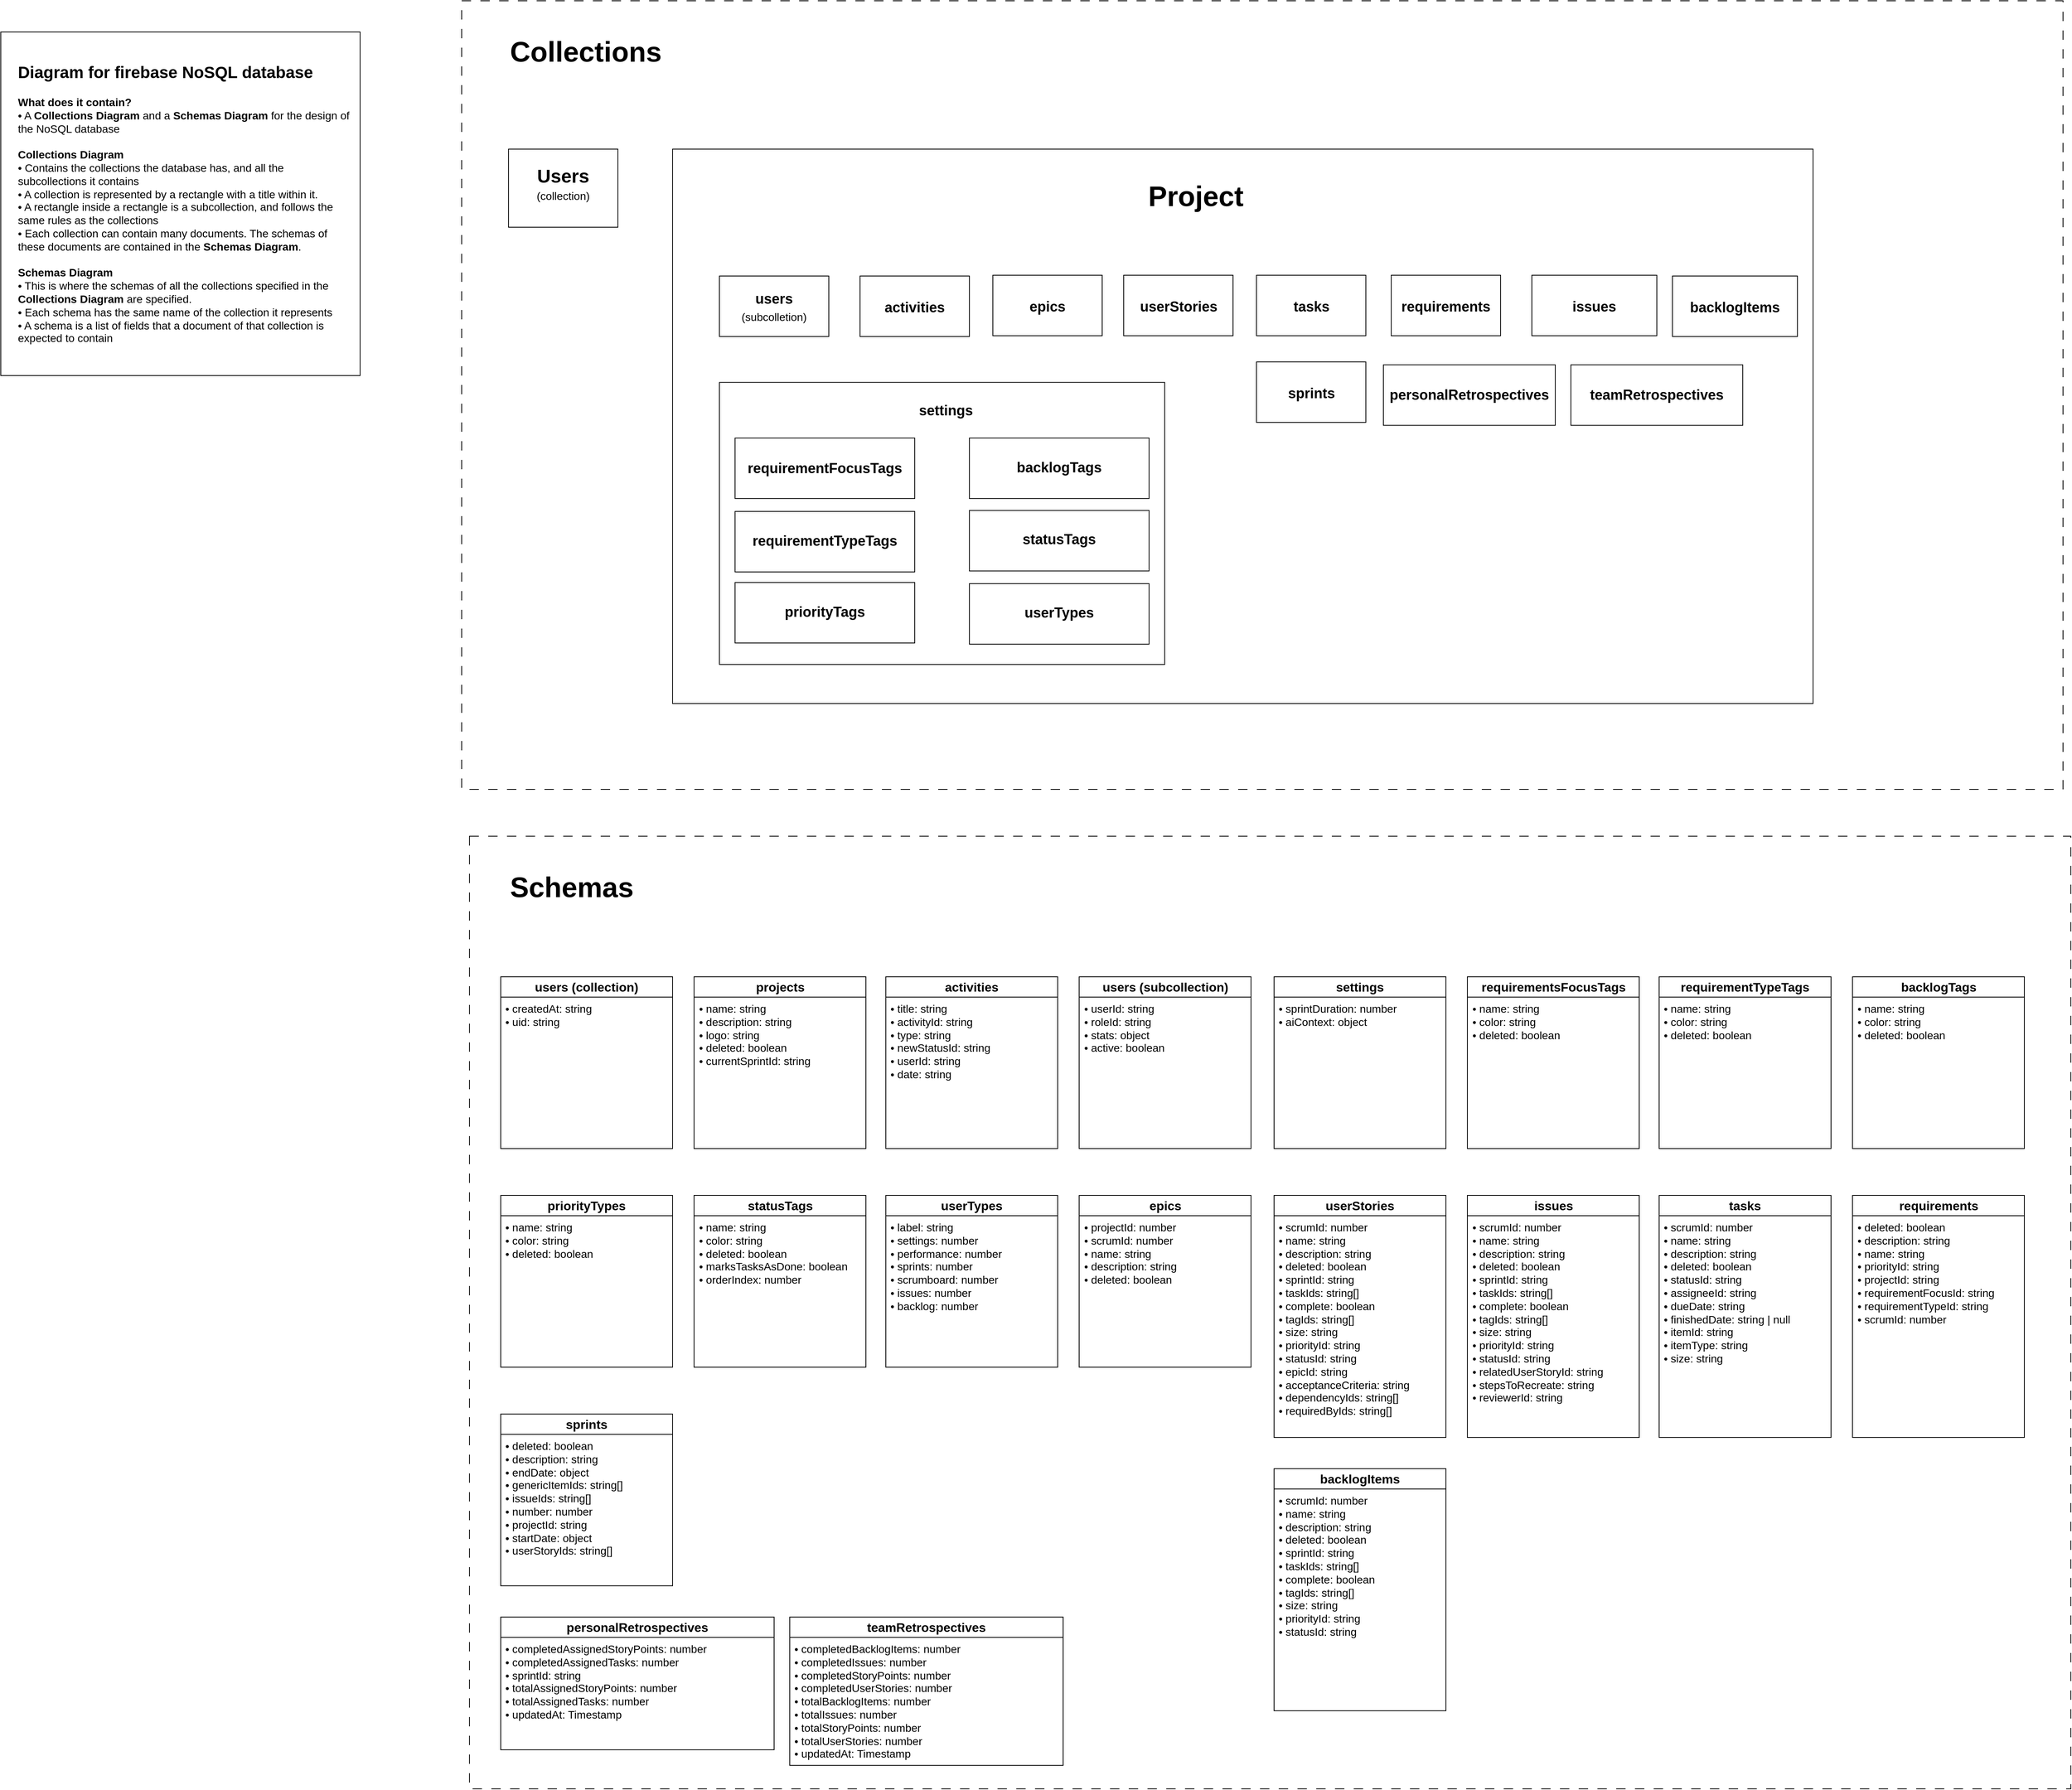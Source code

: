 <mxfile version="27.1.3">
  <diagram name="Página-1" id="4OTmXY2Rh0phOZ1CV6iW">
    <mxGraphModel dx="3439" dy="2795" grid="1" gridSize="10" guides="1" tooltips="1" connect="1" arrows="1" fold="1" page="1" pageScale="1" pageWidth="827" pageHeight="1169" math="0" shadow="0">
      <root>
        <mxCell id="0" />
        <mxCell id="1" parent="0" />
        <mxCell id="F_IemNpZJ3v2NOJDD-CK-176" value="" style="rounded=0;whiteSpace=wrap;html=1;dashed=1;dashPattern=12 12;fillColor=none;" parent="1" vertex="1">
          <mxGeometry x="490" y="1060" width="2050" height="1220" as="geometry" />
        </mxCell>
        <mxCell id="7UEIV4KV4VF5LxMRAz7w-19" value="" style="rounded=0;whiteSpace=wrap;html=1;" parent="1" vertex="1">
          <mxGeometry x="-110" y="30" width="460" height="440" as="geometry" />
        </mxCell>
        <mxCell id="syVXaHFY9ad1_4dyUhUQ-4" value="" style="rounded=0;whiteSpace=wrap;html=1;" parent="1" vertex="1">
          <mxGeometry x="750" y="180" width="1460" height="710" as="geometry" />
        </mxCell>
        <mxCell id="syVXaHFY9ad1_4dyUhUQ-6" value="&lt;h1&gt;Project&lt;/h1&gt;" style="text;html=1;align=center;verticalAlign=middle;whiteSpace=wrap;rounded=0;fontSize=18;" parent="1" vertex="1">
          <mxGeometry x="1355" y="225" width="130" height="30" as="geometry" />
        </mxCell>
        <mxCell id="syVXaHFY9ad1_4dyUhUQ-55" value="" style="rounded=0;whiteSpace=wrap;html=1;" parent="1" vertex="1">
          <mxGeometry x="540" y="180" width="140" height="100" as="geometry" />
        </mxCell>
        <mxCell id="syVXaHFY9ad1_4dyUhUQ-56" value="&lt;h1 style=&quot;margin-top: 0px; margin-bottom: 0px;&quot;&gt;Users&lt;/h1&gt;" style="text;html=1;align=center;verticalAlign=middle;whiteSpace=wrap;rounded=0;" parent="1" vertex="1">
          <mxGeometry x="580" y="200" width="60" height="30" as="geometry" />
        </mxCell>
        <mxCell id="7UEIV4KV4VF5LxMRAz7w-18" value="&lt;h2&gt;&lt;b&gt;Diagram for firebase NoSQL database&lt;/b&gt;&lt;/h2&gt;&lt;div&gt;&lt;b&gt;What does it contain?&lt;/b&gt;&lt;/div&gt;&lt;div&gt;• A &lt;b&gt;Collections Diagram&lt;/b&gt;&amp;nbsp;and a &lt;b&gt;Schemas Diagram&lt;/b&gt;&amp;nbsp;for the design of the NoSQL database&lt;/div&gt;&lt;div&gt;&lt;br&gt;&lt;/div&gt;&lt;div&gt;&lt;b&gt;Collections Diagram&lt;/b&gt;&lt;/div&gt;&lt;div&gt;• Contains the collections the database has, and all the subcollections it contains&lt;/div&gt;&lt;div&gt;• A collection is represented by a rectangle with a title within it.&lt;/div&gt;&lt;div&gt;• A rectangle inside a rectangle is a subcollection, and follows the same rules as the collections&lt;/div&gt;&lt;div&gt;• Each collection can contain many documents. The schemas of these documents are contained in the &lt;b&gt;Schemas Diagram&lt;/b&gt;.&amp;nbsp;&lt;/div&gt;&lt;div&gt;&lt;b&gt;&lt;br&gt;&lt;/b&gt;&lt;/div&gt;&lt;div&gt;&lt;b&gt;Schemas Diagram&lt;/b&gt;&lt;/div&gt;&lt;div&gt;• This is where the schemas of all the collections specified in the &lt;b&gt;Collections Diagram&lt;/b&gt;&amp;nbsp;are specified.&lt;/div&gt;&lt;div&gt;• Each schema has the same name of the collection it represents&lt;/div&gt;&lt;div&gt;• A schema is a list of fields that a document of that collection is expected to contain&lt;/div&gt;" style="text;html=1;align=left;verticalAlign=top;whiteSpace=wrap;rounded=0;fontSize=14;" parent="1" vertex="1">
          <mxGeometry x="-90" y="45" width="430" height="405" as="geometry" />
        </mxCell>
        <mxCell id="F_IemNpZJ3v2NOJDD-CK-86" value="" style="rounded=0;whiteSpace=wrap;html=1;" parent="1" vertex="1">
          <mxGeometry x="810" y="342.5" width="140" height="77.5" as="geometry" />
        </mxCell>
        <mxCell id="F_IemNpZJ3v2NOJDD-CK-87" value="&lt;h2&gt;users &lt;span style=&quot;font-weight: normal;&quot;&gt;&lt;font style=&quot;font-size: 14px;&quot;&gt;(subcolletion)&lt;/font&gt;&lt;/span&gt;&lt;/h2&gt;" style="text;html=1;align=center;verticalAlign=middle;whiteSpace=wrap;rounded=0;" parent="1" vertex="1">
          <mxGeometry x="850" y="367.5" width="60" height="30" as="geometry" />
        </mxCell>
        <mxCell id="F_IemNpZJ3v2NOJDD-CK-94" value="" style="rounded=0;whiteSpace=wrap;html=1;" parent="1" vertex="1">
          <mxGeometry x="990" y="342.5" width="140" height="77.5" as="geometry" />
        </mxCell>
        <mxCell id="F_IemNpZJ3v2NOJDD-CK-95" value="&lt;h2&gt;activities&lt;/h2&gt;" style="text;html=1;align=center;verticalAlign=middle;whiteSpace=wrap;rounded=0;" parent="1" vertex="1">
          <mxGeometry x="1030" y="367.5" width="60" height="30" as="geometry" />
        </mxCell>
        <mxCell id="F_IemNpZJ3v2NOJDD-CK-96" value="" style="rounded=0;whiteSpace=wrap;html=1;" parent="1" vertex="1">
          <mxGeometry x="810" y="478.75" width="570" height="361.25" as="geometry" />
        </mxCell>
        <mxCell id="F_IemNpZJ3v2NOJDD-CK-97" value="&lt;h2&gt;settings&lt;/h2&gt;" style="text;html=1;align=center;verticalAlign=middle;whiteSpace=wrap;rounded=0;" parent="1" vertex="1">
          <mxGeometry x="1070" y="500" width="60" height="30" as="geometry" />
        </mxCell>
        <mxCell id="F_IemNpZJ3v2NOJDD-CK-98" value="" style="rounded=0;whiteSpace=wrap;html=1;" parent="1" vertex="1">
          <mxGeometry x="1160" y="341.5" width="140" height="77.5" as="geometry" />
        </mxCell>
        <mxCell id="F_IemNpZJ3v2NOJDD-CK-99" value="&lt;h2&gt;epics&lt;/h2&gt;" style="text;html=1;align=center;verticalAlign=middle;whiteSpace=wrap;rounded=0;" parent="1" vertex="1">
          <mxGeometry x="1200" y="366.5" width="60" height="30" as="geometry" />
        </mxCell>
        <mxCell id="F_IemNpZJ3v2NOJDD-CK-100" value="" style="rounded=0;whiteSpace=wrap;html=1;" parent="1" vertex="1">
          <mxGeometry x="1327.5" y="341.5" width="140" height="77.5" as="geometry" />
        </mxCell>
        <mxCell id="F_IemNpZJ3v2NOJDD-CK-101" value="&lt;h2&gt;userStories&lt;/h2&gt;" style="text;html=1;align=center;verticalAlign=middle;whiteSpace=wrap;rounded=0;" parent="1" vertex="1">
          <mxGeometry x="1367.5" y="366.5" width="60" height="30" as="geometry" />
        </mxCell>
        <mxCell id="F_IemNpZJ3v2NOJDD-CK-102" value="" style="rounded=0;whiteSpace=wrap;html=1;" parent="1" vertex="1">
          <mxGeometry x="830" y="550" width="230" height="77.5" as="geometry" />
        </mxCell>
        <mxCell id="F_IemNpZJ3v2NOJDD-CK-103" value="&lt;h2&gt;requirementFocusTags&lt;/h2&gt;" style="text;html=1;align=center;verticalAlign=middle;whiteSpace=wrap;rounded=0;" parent="1" vertex="1">
          <mxGeometry x="915" y="573.75" width="60" height="30" as="geometry" />
        </mxCell>
        <mxCell id="F_IemNpZJ3v2NOJDD-CK-104" value="" style="rounded=0;whiteSpace=wrap;html=1;" parent="1" vertex="1">
          <mxGeometry x="830" y="644" width="230" height="77.5" as="geometry" />
        </mxCell>
        <mxCell id="F_IemNpZJ3v2NOJDD-CK-105" value="&lt;h2&gt;requirementTypeTags&lt;/h2&gt;" style="text;html=1;align=center;verticalAlign=middle;whiteSpace=wrap;rounded=0;" parent="1" vertex="1">
          <mxGeometry x="915" y="666.5" width="60" height="30" as="geometry" />
        </mxCell>
        <mxCell id="F_IemNpZJ3v2NOJDD-CK-106" value="" style="rounded=0;whiteSpace=wrap;html=1;" parent="1" vertex="1">
          <mxGeometry x="830" y="735" width="230" height="77.5" as="geometry" />
        </mxCell>
        <mxCell id="F_IemNpZJ3v2NOJDD-CK-107" value="&lt;h2&gt;priorityTags&lt;/h2&gt;" style="text;html=1;align=center;verticalAlign=middle;whiteSpace=wrap;rounded=0;" parent="1" vertex="1">
          <mxGeometry x="915" y="757.5" width="60" height="30" as="geometry" />
        </mxCell>
        <mxCell id="F_IemNpZJ3v2NOJDD-CK-108" value="" style="rounded=0;whiteSpace=wrap;html=1;" parent="1" vertex="1">
          <mxGeometry x="1130" y="550" width="230" height="77.5" as="geometry" />
        </mxCell>
        <mxCell id="F_IemNpZJ3v2NOJDD-CK-109" value="&lt;h2&gt;backlogTags&lt;/h2&gt;" style="text;html=1;align=center;verticalAlign=middle;whiteSpace=wrap;rounded=0;" parent="1" vertex="1">
          <mxGeometry x="1215" y="572.5" width="60" height="30" as="geometry" />
        </mxCell>
        <mxCell id="F_IemNpZJ3v2NOJDD-CK-110" value="" style="rounded=0;whiteSpace=wrap;html=1;" parent="1" vertex="1">
          <mxGeometry x="1130" y="642.75" width="230" height="77.5" as="geometry" />
        </mxCell>
        <mxCell id="F_IemNpZJ3v2NOJDD-CK-111" value="&lt;h2&gt;statusTags&lt;/h2&gt;" style="text;html=1;align=center;verticalAlign=middle;whiteSpace=wrap;rounded=0;" parent="1" vertex="1">
          <mxGeometry x="1215" y="665.25" width="60" height="30" as="geometry" />
        </mxCell>
        <mxCell id="F_IemNpZJ3v2NOJDD-CK-112" value="" style="rounded=0;whiteSpace=wrap;html=1;" parent="1" vertex="1">
          <mxGeometry x="1130" y="736.5" width="230" height="77.5" as="geometry" />
        </mxCell>
        <mxCell id="F_IemNpZJ3v2NOJDD-CK-113" value="&lt;h2&gt;userTypes&lt;/h2&gt;" style="text;html=1;align=center;verticalAlign=middle;whiteSpace=wrap;rounded=0;" parent="1" vertex="1">
          <mxGeometry x="1215" y="759" width="60" height="30" as="geometry" />
        </mxCell>
        <mxCell id="F_IemNpZJ3v2NOJDD-CK-114" value="" style="rounded=0;whiteSpace=wrap;html=1;" parent="1" vertex="1">
          <mxGeometry x="1497.5" y="341.5" width="140" height="77.5" as="geometry" />
        </mxCell>
        <mxCell id="F_IemNpZJ3v2NOJDD-CK-115" value="&lt;h2&gt;tasks&lt;/h2&gt;" style="text;html=1;align=center;verticalAlign=middle;whiteSpace=wrap;rounded=0;" parent="1" vertex="1">
          <mxGeometry x="1537.5" y="366.5" width="60" height="30" as="geometry" />
        </mxCell>
        <mxCell id="F_IemNpZJ3v2NOJDD-CK-116" value="" style="rounded=0;whiteSpace=wrap;html=1;" parent="1" vertex="1">
          <mxGeometry x="1670" y="341.5" width="140" height="77.5" as="geometry" />
        </mxCell>
        <mxCell id="F_IemNpZJ3v2NOJDD-CK-117" value="&lt;h2&gt;requirements&lt;/h2&gt;" style="text;html=1;align=center;verticalAlign=middle;whiteSpace=wrap;rounded=0;" parent="1" vertex="1">
          <mxGeometry x="1710" y="366.5" width="60" height="30" as="geometry" />
        </mxCell>
        <mxCell id="F_IemNpZJ3v2NOJDD-CK-118" value="" style="rounded=0;whiteSpace=wrap;html=1;" parent="1" vertex="1">
          <mxGeometry x="1850" y="341.5" width="160" height="77.5" as="geometry" />
        </mxCell>
        <mxCell id="F_IemNpZJ3v2NOJDD-CK-119" value="&lt;h2&gt;issues&lt;/h2&gt;" style="text;html=1;align=center;verticalAlign=middle;whiteSpace=wrap;rounded=0;" parent="1" vertex="1">
          <mxGeometry x="1900" y="366.5" width="60" height="30" as="geometry" />
        </mxCell>
        <mxCell id="F_IemNpZJ3v2NOJDD-CK-122" value="" style="rounded=0;whiteSpace=wrap;html=1;" parent="1" vertex="1">
          <mxGeometry x="1497.5" y="452.5" width="140" height="77.5" as="geometry" />
        </mxCell>
        <mxCell id="F_IemNpZJ3v2NOJDD-CK-123" value="&lt;h2&gt;sprints&lt;/h2&gt;" style="text;html=1;align=center;verticalAlign=middle;whiteSpace=wrap;rounded=0;" parent="1" vertex="1">
          <mxGeometry x="1537.5" y="477.5" width="60" height="30" as="geometry" />
        </mxCell>
        <mxCell id="F_IemNpZJ3v2NOJDD-CK-133" value="users (collection)" style="swimlane;fontStyle=1;childLayout=stackLayout;horizontal=1;startSize=26;fillColor=none;horizontalStack=0;resizeParent=1;resizeParentMax=0;resizeLast=0;collapsible=1;marginBottom=0;whiteSpace=wrap;html=1;fontSize=16;" parent="1" vertex="1">
          <mxGeometry x="530" y="1240" width="220" height="220" as="geometry" />
        </mxCell>
        <mxCell id="F_IemNpZJ3v2NOJDD-CK-134" value="&lt;div&gt;• createdAt: string&lt;/div&gt;&lt;div&gt;• uid: string&lt;/div&gt;" style="text;strokeColor=none;fillColor=none;align=left;verticalAlign=top;spacingLeft=4;spacingRight=4;overflow=hidden;rotatable=0;points=[[0,0.5],[1,0.5]];portConstraint=eastwest;whiteSpace=wrap;html=1;fontSize=14;" parent="F_IemNpZJ3v2NOJDD-CK-133" vertex="1">
          <mxGeometry y="26" width="220" height="194" as="geometry" />
        </mxCell>
        <mxCell id="F_IemNpZJ3v2NOJDD-CK-137" value="&lt;h3 style=&quot;margin-top: 0px; margin-bottom: 0px;&quot;&gt;&lt;span style=&quot;font-weight: normal;&quot;&gt;(collection)&lt;/span&gt;&lt;/h3&gt;" style="text;html=1;align=center;verticalAlign=middle;whiteSpace=wrap;rounded=0;" parent="1" vertex="1">
          <mxGeometry x="580" y="225" width="60" height="30" as="geometry" />
        </mxCell>
        <mxCell id="F_IemNpZJ3v2NOJDD-CK-138" value="projects" style="swimlane;fontStyle=1;childLayout=stackLayout;horizontal=1;startSize=26;fillColor=none;horizontalStack=0;resizeParent=1;resizeParentMax=0;resizeLast=0;collapsible=1;marginBottom=0;whiteSpace=wrap;html=1;fontSize=16;" parent="1" vertex="1">
          <mxGeometry x="777.5" y="1240" width="220" height="220" as="geometry" />
        </mxCell>
        <mxCell id="F_IemNpZJ3v2NOJDD-CK-139" value="&lt;div&gt;• name: string&lt;/div&gt;&lt;div&gt;• description: string&lt;/div&gt;&lt;div&gt;• logo: string&lt;/div&gt;&lt;div&gt;• deleted: boolean&lt;/div&gt;&lt;div&gt;• currentSprintId: string&lt;/div&gt;" style="text;strokeColor=none;fillColor=none;align=left;verticalAlign=top;spacingLeft=4;spacingRight=4;overflow=hidden;rotatable=0;points=[[0,0.5],[1,0.5]];portConstraint=eastwest;whiteSpace=wrap;html=1;fontSize=14;" parent="F_IemNpZJ3v2NOJDD-CK-138" vertex="1">
          <mxGeometry y="26" width="220" height="194" as="geometry" />
        </mxCell>
        <mxCell id="F_IemNpZJ3v2NOJDD-CK-140" value="activities" style="swimlane;fontStyle=1;childLayout=stackLayout;horizontal=1;startSize=26;fillColor=none;horizontalStack=0;resizeParent=1;resizeParentMax=0;resizeLast=0;collapsible=1;marginBottom=0;whiteSpace=wrap;html=1;fontSize=16;" parent="1" vertex="1">
          <mxGeometry x="1023" y="1240" width="220" height="220" as="geometry" />
        </mxCell>
        <mxCell id="F_IemNpZJ3v2NOJDD-CK-141" value="&lt;div&gt;• title: string&lt;/div&gt;&lt;div&gt;• activityId: string&lt;/div&gt;&lt;div&gt;• type: string&lt;/div&gt;&lt;div&gt;• newStatusId: string&lt;/div&gt;&lt;div&gt;• userId: string&lt;/div&gt;&lt;div&gt;• date: string&lt;/div&gt;" style="text;strokeColor=none;fillColor=none;align=left;verticalAlign=top;spacingLeft=4;spacingRight=4;overflow=hidden;rotatable=0;points=[[0,0.5],[1,0.5]];portConstraint=eastwest;whiteSpace=wrap;html=1;fontSize=14;" parent="F_IemNpZJ3v2NOJDD-CK-140" vertex="1">
          <mxGeometry y="26" width="220" height="194" as="geometry" />
        </mxCell>
        <mxCell id="F_IemNpZJ3v2NOJDD-CK-142" value="users (subcollection)" style="swimlane;fontStyle=1;childLayout=stackLayout;horizontal=1;startSize=26;fillColor=none;horizontalStack=0;resizeParent=1;resizeParentMax=0;resizeLast=0;collapsible=1;marginBottom=0;whiteSpace=wrap;html=1;fontSize=16;" parent="1" vertex="1">
          <mxGeometry x="1270.5" y="1240" width="220" height="220" as="geometry" />
        </mxCell>
        <mxCell id="F_IemNpZJ3v2NOJDD-CK-143" value="&lt;div&gt;• userId: string&lt;/div&gt;&lt;div&gt;• roleId: string&lt;/div&gt;&lt;div&gt;• stats: object&lt;/div&gt;&lt;div&gt;• active: boolean&lt;/div&gt;" style="text;strokeColor=none;fillColor=none;align=left;verticalAlign=top;spacingLeft=4;spacingRight=4;overflow=hidden;rotatable=0;points=[[0,0.5],[1,0.5]];portConstraint=eastwest;whiteSpace=wrap;html=1;fontSize=14;" parent="F_IemNpZJ3v2NOJDD-CK-142" vertex="1">
          <mxGeometry y="26" width="220" height="194" as="geometry" />
        </mxCell>
        <mxCell id="F_IemNpZJ3v2NOJDD-CK-144" value="settings" style="swimlane;fontStyle=1;childLayout=stackLayout;horizontal=1;startSize=26;fillColor=none;horizontalStack=0;resizeParent=1;resizeParentMax=0;resizeLast=0;collapsible=1;marginBottom=0;whiteSpace=wrap;html=1;fontSize=16;" parent="1" vertex="1">
          <mxGeometry x="1520" y="1240" width="220" height="220" as="geometry" />
        </mxCell>
        <mxCell id="F_IemNpZJ3v2NOJDD-CK-145" value="&lt;div&gt;• sprintDuration: number&lt;/div&gt;&lt;div&gt;• aiContext: object&lt;br&gt;&lt;/div&gt;" style="text;strokeColor=none;fillColor=none;align=left;verticalAlign=top;spacingLeft=4;spacingRight=4;overflow=hidden;rotatable=0;points=[[0,0.5],[1,0.5]];portConstraint=eastwest;whiteSpace=wrap;html=1;fontSize=14;" parent="F_IemNpZJ3v2NOJDD-CK-144" vertex="1">
          <mxGeometry y="26" width="220" height="194" as="geometry" />
        </mxCell>
        <mxCell id="F_IemNpZJ3v2NOJDD-CK-146" value="requirementsFocusTags" style="swimlane;fontStyle=1;childLayout=stackLayout;horizontal=1;startSize=26;fillColor=none;horizontalStack=0;resizeParent=1;resizeParentMax=0;resizeLast=0;collapsible=1;marginBottom=0;whiteSpace=wrap;html=1;fontSize=16;" parent="1" vertex="1">
          <mxGeometry x="1767.5" y="1240" width="220" height="220" as="geometry" />
        </mxCell>
        <mxCell id="F_IemNpZJ3v2NOJDD-CK-147" value="&lt;div&gt;• name: string&lt;/div&gt;&lt;div&gt;• color: string&lt;/div&gt;&lt;div&gt;• deleted: boolean&lt;/div&gt;" style="text;strokeColor=none;fillColor=none;align=left;verticalAlign=top;spacingLeft=4;spacingRight=4;overflow=hidden;rotatable=0;points=[[0,0.5],[1,0.5]];portConstraint=eastwest;whiteSpace=wrap;html=1;fontSize=14;" parent="F_IemNpZJ3v2NOJDD-CK-146" vertex="1">
          <mxGeometry y="26" width="220" height="194" as="geometry" />
        </mxCell>
        <mxCell id="F_IemNpZJ3v2NOJDD-CK-148" value="requirementTypeTags" style="swimlane;fontStyle=1;childLayout=stackLayout;horizontal=1;startSize=26;fillColor=none;horizontalStack=0;resizeParent=1;resizeParentMax=0;resizeLast=0;collapsible=1;marginBottom=0;whiteSpace=wrap;html=1;fontSize=16;" parent="1" vertex="1">
          <mxGeometry x="2013" y="1240" width="220" height="220" as="geometry" />
        </mxCell>
        <mxCell id="F_IemNpZJ3v2NOJDD-CK-149" value="&lt;div&gt;• name: string&lt;/div&gt;&lt;div&gt;• color: string&lt;/div&gt;&lt;div&gt;• deleted: boolean&lt;/div&gt;" style="text;strokeColor=none;fillColor=none;align=left;verticalAlign=top;spacingLeft=4;spacingRight=4;overflow=hidden;rotatable=0;points=[[0,0.5],[1,0.5]];portConstraint=eastwest;whiteSpace=wrap;html=1;fontSize=14;" parent="F_IemNpZJ3v2NOJDD-CK-148" vertex="1">
          <mxGeometry y="26" width="220" height="194" as="geometry" />
        </mxCell>
        <mxCell id="F_IemNpZJ3v2NOJDD-CK-150" value="backlogTags" style="swimlane;fontStyle=1;childLayout=stackLayout;horizontal=1;startSize=26;fillColor=none;horizontalStack=0;resizeParent=1;resizeParentMax=0;resizeLast=0;collapsible=1;marginBottom=0;whiteSpace=wrap;html=1;fontSize=16;" parent="1" vertex="1">
          <mxGeometry x="2260.5" y="1240" width="220" height="220" as="geometry" />
        </mxCell>
        <mxCell id="F_IemNpZJ3v2NOJDD-CK-151" value="&lt;div&gt;• name: string&lt;/div&gt;&lt;div&gt;• color: string&lt;/div&gt;&lt;div&gt;• deleted: boolean&lt;/div&gt;" style="text;strokeColor=none;fillColor=none;align=left;verticalAlign=top;spacingLeft=4;spacingRight=4;overflow=hidden;rotatable=0;points=[[0,0.5],[1,0.5]];portConstraint=eastwest;whiteSpace=wrap;html=1;fontSize=14;" parent="F_IemNpZJ3v2NOJDD-CK-150" vertex="1">
          <mxGeometry y="26" width="220" height="194" as="geometry" />
        </mxCell>
        <mxCell id="F_IemNpZJ3v2NOJDD-CK-152" value="priorityTypes" style="swimlane;fontStyle=1;childLayout=stackLayout;horizontal=1;startSize=26;fillColor=none;horizontalStack=0;resizeParent=1;resizeParentMax=0;resizeLast=0;collapsible=1;marginBottom=0;whiteSpace=wrap;html=1;fontSize=16;" parent="1" vertex="1">
          <mxGeometry x="530" y="1520" width="220" height="220" as="geometry" />
        </mxCell>
        <mxCell id="F_IemNpZJ3v2NOJDD-CK-153" value="&lt;div&gt;• name: string&lt;/div&gt;&lt;div&gt;• color: string&lt;/div&gt;&lt;div&gt;• deleted: boolean&lt;/div&gt;" style="text;strokeColor=none;fillColor=none;align=left;verticalAlign=top;spacingLeft=4;spacingRight=4;overflow=hidden;rotatable=0;points=[[0,0.5],[1,0.5]];portConstraint=eastwest;whiteSpace=wrap;html=1;fontSize=14;" parent="F_IemNpZJ3v2NOJDD-CK-152" vertex="1">
          <mxGeometry y="26" width="220" height="194" as="geometry" />
        </mxCell>
        <mxCell id="F_IemNpZJ3v2NOJDD-CK-154" value="statusTags" style="swimlane;fontStyle=1;childLayout=stackLayout;horizontal=1;startSize=26;fillColor=none;horizontalStack=0;resizeParent=1;resizeParentMax=0;resizeLast=0;collapsible=1;marginBottom=0;whiteSpace=wrap;html=1;fontSize=16;" parent="1" vertex="1">
          <mxGeometry x="777.5" y="1520" width="220" height="220" as="geometry" />
        </mxCell>
        <mxCell id="F_IemNpZJ3v2NOJDD-CK-155" value="&lt;div&gt;• name: string&lt;/div&gt;&lt;div&gt;• color: string&lt;/div&gt;&lt;div&gt;• deleted: boolean&lt;/div&gt;&lt;div&gt;• marksTasksAsDone: boolean&lt;/div&gt;&lt;div&gt;• orderIndex: number&lt;/div&gt;" style="text;strokeColor=none;fillColor=none;align=left;verticalAlign=top;spacingLeft=4;spacingRight=4;overflow=hidden;rotatable=0;points=[[0,0.5],[1,0.5]];portConstraint=eastwest;whiteSpace=wrap;html=1;fontSize=14;" parent="F_IemNpZJ3v2NOJDD-CK-154" vertex="1">
          <mxGeometry y="26" width="220" height="194" as="geometry" />
        </mxCell>
        <mxCell id="F_IemNpZJ3v2NOJDD-CK-156" value="userTypes" style="swimlane;fontStyle=1;childLayout=stackLayout;horizontal=1;startSize=26;fillColor=none;horizontalStack=0;resizeParent=1;resizeParentMax=0;resizeLast=0;collapsible=1;marginBottom=0;whiteSpace=wrap;html=1;fontSize=16;" parent="1" vertex="1">
          <mxGeometry x="1023" y="1520" width="220" height="220" as="geometry" />
        </mxCell>
        <mxCell id="F_IemNpZJ3v2NOJDD-CK-157" value="&lt;div&gt;• label: string&lt;/div&gt;&lt;div&gt;• settings: number&lt;/div&gt;&lt;div&gt;• performance: number&lt;/div&gt;&lt;div&gt;• sprints: number&lt;/div&gt;&lt;div&gt;• scrumboard: number&lt;/div&gt;&lt;div&gt;• issues: number&lt;/div&gt;&lt;div&gt;• backlog: number&lt;/div&gt;" style="text;strokeColor=none;fillColor=none;align=left;verticalAlign=top;spacingLeft=4;spacingRight=4;overflow=hidden;rotatable=0;points=[[0,0.5],[1,0.5]];portConstraint=eastwest;whiteSpace=wrap;html=1;fontSize=14;" parent="F_IemNpZJ3v2NOJDD-CK-156" vertex="1">
          <mxGeometry y="26" width="220" height="194" as="geometry" />
        </mxCell>
        <mxCell id="F_IemNpZJ3v2NOJDD-CK-158" value="epics" style="swimlane;fontStyle=1;childLayout=stackLayout;horizontal=1;startSize=26;fillColor=none;horizontalStack=0;resizeParent=1;resizeParentMax=0;resizeLast=0;collapsible=1;marginBottom=0;whiteSpace=wrap;html=1;fontSize=16;" parent="1" vertex="1">
          <mxGeometry x="1270.5" y="1520" width="220" height="220" as="geometry" />
        </mxCell>
        <mxCell id="F_IemNpZJ3v2NOJDD-CK-159" value="&lt;div&gt;• projectId: number&lt;/div&gt;&lt;div&gt;• scrumId: number&lt;/div&gt;&lt;div&gt;• name: string&lt;/div&gt;&lt;div&gt;• description: string&lt;/div&gt;&lt;div&gt;• deleted: boolean&lt;/div&gt;" style="text;strokeColor=none;fillColor=none;align=left;verticalAlign=top;spacingLeft=4;spacingRight=4;overflow=hidden;rotatable=0;points=[[0,0.5],[1,0.5]];portConstraint=eastwest;whiteSpace=wrap;html=1;fontSize=14;" parent="F_IemNpZJ3v2NOJDD-CK-158" vertex="1">
          <mxGeometry y="26" width="220" height="194" as="geometry" />
        </mxCell>
        <mxCell id="F_IemNpZJ3v2NOJDD-CK-160" value="userStories" style="swimlane;fontStyle=1;childLayout=stackLayout;horizontal=1;startSize=26;fillColor=none;horizontalStack=0;resizeParent=1;resizeParentMax=0;resizeLast=0;collapsible=1;marginBottom=0;whiteSpace=wrap;html=1;fontSize=16;" parent="1" vertex="1">
          <mxGeometry x="1520" y="1520" width="220" height="310" as="geometry" />
        </mxCell>
        <mxCell id="F_IemNpZJ3v2NOJDD-CK-161" value="&lt;div&gt;• scrumId: number&lt;/div&gt;&lt;div&gt;• name: string&lt;/div&gt;&lt;div&gt;• description: string&lt;/div&gt;&lt;div&gt;• deleted: boolean&lt;/div&gt;&lt;div&gt;• sprintId: string&lt;/div&gt;&lt;div&gt;• taskIds: string[]&lt;/div&gt;&lt;div&gt;• complete: boolean&lt;/div&gt;&lt;div&gt;• tagIds: string[]&lt;/div&gt;&lt;div&gt;• size: string&lt;/div&gt;&lt;div&gt;• priorityId: string&lt;/div&gt;&lt;div&gt;• statusId: string&lt;/div&gt;&lt;div&gt;• epicId: string&lt;/div&gt;&lt;div&gt;• acceptanceCriteria: string&lt;/div&gt;&lt;div&gt;• dependencyIds: string[]&lt;/div&gt;&lt;div&gt;• requiredByIds: string[]&lt;/div&gt;" style="text;strokeColor=none;fillColor=none;align=left;verticalAlign=top;spacingLeft=4;spacingRight=4;overflow=hidden;rotatable=0;points=[[0,0.5],[1,0.5]];portConstraint=eastwest;whiteSpace=wrap;html=1;fontSize=14;" parent="F_IemNpZJ3v2NOJDD-CK-160" vertex="1">
          <mxGeometry y="26" width="220" height="284" as="geometry" />
        </mxCell>
        <mxCell id="F_IemNpZJ3v2NOJDD-CK-162" value="issues" style="swimlane;fontStyle=1;childLayout=stackLayout;horizontal=1;startSize=26;fillColor=none;horizontalStack=0;resizeParent=1;resizeParentMax=0;resizeLast=0;collapsible=1;marginBottom=0;whiteSpace=wrap;html=1;fontSize=16;" parent="1" vertex="1">
          <mxGeometry x="1767.5" y="1520" width="220" height="310" as="geometry" />
        </mxCell>
        <mxCell id="F_IemNpZJ3v2NOJDD-CK-163" value="&lt;div&gt;• scrumId: number&lt;/div&gt;&lt;div&gt;• name: string&lt;/div&gt;&lt;div&gt;• description: string&lt;/div&gt;&lt;div&gt;• deleted: boolean&lt;/div&gt;&lt;div&gt;• sprintId: string&lt;/div&gt;&lt;div&gt;• taskIds: string[]&lt;/div&gt;&lt;div&gt;• complete: boolean&lt;/div&gt;&lt;div&gt;• tagIds: string[]&lt;/div&gt;&lt;div&gt;• size: string&lt;/div&gt;&lt;div&gt;• priorityId: string&lt;/div&gt;&lt;div&gt;• statusId: string&lt;/div&gt;&lt;div&gt;• relatedUserStoryId: string&lt;/div&gt;&lt;div&gt;• stepsToRecreate: string&lt;/div&gt;&lt;div&gt;• reviewerId: string&lt;/div&gt;" style="text;strokeColor=none;fillColor=none;align=left;verticalAlign=top;spacingLeft=4;spacingRight=4;overflow=hidden;rotatable=0;points=[[0,0.5],[1,0.5]];portConstraint=eastwest;whiteSpace=wrap;html=1;fontSize=14;" parent="F_IemNpZJ3v2NOJDD-CK-162" vertex="1">
          <mxGeometry y="26" width="220" height="284" as="geometry" />
        </mxCell>
        <mxCell id="F_IemNpZJ3v2NOJDD-CK-164" value="tasks" style="swimlane;fontStyle=1;childLayout=stackLayout;horizontal=1;startSize=26;fillColor=none;horizontalStack=0;resizeParent=1;resizeParentMax=0;resizeLast=0;collapsible=1;marginBottom=0;whiteSpace=wrap;html=1;fontSize=16;" parent="1" vertex="1">
          <mxGeometry x="2013" y="1520" width="220" height="310" as="geometry" />
        </mxCell>
        <mxCell id="F_IemNpZJ3v2NOJDD-CK-165" value="&lt;div&gt;• scrumId: number&lt;/div&gt;&lt;div&gt;• name: string&lt;/div&gt;&lt;div&gt;• description: string&lt;/div&gt;&lt;div&gt;• deleted: boolean&lt;/div&gt;&lt;div&gt;• statusId: string&lt;/div&gt;&lt;div&gt;• assigneeId: string&lt;/div&gt;&lt;div&gt;• dueDate: string&lt;/div&gt;&lt;div&gt;• finishedDate: string | null&lt;/div&gt;&lt;div&gt;• itemId: string&lt;/div&gt;&lt;div&gt;• itemType: string&lt;/div&gt;&lt;div&gt;• size: string&lt;/div&gt;" style="text;strokeColor=none;fillColor=none;align=left;verticalAlign=top;spacingLeft=4;spacingRight=4;overflow=hidden;rotatable=0;points=[[0,0.5],[1,0.5]];portConstraint=eastwest;whiteSpace=wrap;html=1;fontSize=14;" parent="F_IemNpZJ3v2NOJDD-CK-164" vertex="1">
          <mxGeometry y="26" width="220" height="284" as="geometry" />
        </mxCell>
        <mxCell id="F_IemNpZJ3v2NOJDD-CK-166" value="requirements" style="swimlane;fontStyle=1;childLayout=stackLayout;horizontal=1;startSize=26;fillColor=none;horizontalStack=0;resizeParent=1;resizeParentMax=0;resizeLast=0;collapsible=1;marginBottom=0;whiteSpace=wrap;html=1;fontSize=16;" parent="1" vertex="1">
          <mxGeometry x="2260.5" y="1520" width="220" height="310" as="geometry" />
        </mxCell>
        <mxCell id="F_IemNpZJ3v2NOJDD-CK-167" value="&lt;div&gt;• deleted: boolean&lt;/div&gt;&lt;div&gt;• description: string&lt;/div&gt;&lt;div&gt;• name: string&lt;/div&gt;&lt;div&gt;• priorityId: string&lt;/div&gt;&lt;div&gt;• projectId: string&lt;/div&gt;&lt;div&gt;• requirementFocusId: string&lt;/div&gt;&lt;div&gt;• requirementTypeId: string&lt;/div&gt;&lt;div&gt;• scrumId: number&lt;/div&gt;" style="text;strokeColor=none;fillColor=none;align=left;verticalAlign=top;spacingLeft=4;spacingRight=4;overflow=hidden;rotatable=0;points=[[0,0.5],[1,0.5]];portConstraint=eastwest;whiteSpace=wrap;html=1;fontSize=14;" parent="F_IemNpZJ3v2NOJDD-CK-166" vertex="1">
          <mxGeometry y="26" width="220" height="284" as="geometry" />
        </mxCell>
        <mxCell id="F_IemNpZJ3v2NOJDD-CK-168" value="sprints" style="swimlane;fontStyle=1;childLayout=stackLayout;horizontal=1;startSize=26;fillColor=none;horizontalStack=0;resizeParent=1;resizeParentMax=0;resizeLast=0;collapsible=1;marginBottom=0;whiteSpace=wrap;html=1;fontSize=16;" parent="1" vertex="1">
          <mxGeometry x="530" y="1800" width="220" height="220" as="geometry" />
        </mxCell>
        <mxCell id="F_IemNpZJ3v2NOJDD-CK-169" value="&lt;div&gt;• deleted: boolean&lt;/div&gt;&lt;div&gt;• description: string&lt;/div&gt;&lt;div&gt;• endDate: object&lt;/div&gt;&lt;div&gt;• genericItemIds: string[]&lt;/div&gt;&lt;div&gt;• issueIds: string[]&lt;/div&gt;&lt;div&gt;• number: number&lt;/div&gt;&lt;div&gt;• projectId: string&lt;/div&gt;&lt;div&gt;• startDate: object&lt;/div&gt;&lt;div&gt;• userStoryIds: string[]&lt;/div&gt;" style="text;strokeColor=none;fillColor=none;align=left;verticalAlign=top;spacingLeft=4;spacingRight=4;overflow=hidden;rotatable=0;points=[[0,0.5],[1,0.5]];portConstraint=eastwest;whiteSpace=wrap;html=1;fontSize=14;" parent="F_IemNpZJ3v2NOJDD-CK-168" vertex="1">
          <mxGeometry y="26" width="220" height="194" as="geometry" />
        </mxCell>
        <mxCell id="F_IemNpZJ3v2NOJDD-CK-177" value="&lt;h1&gt;Schemas&lt;/h1&gt;" style="text;html=1;align=left;verticalAlign=middle;whiteSpace=wrap;rounded=0;fontSize=18;" parent="1" vertex="1">
          <mxGeometry x="540" y="1110" width="130" height="30" as="geometry" />
        </mxCell>
        <mxCell id="F_IemNpZJ3v2NOJDD-CK-179" value="" style="rounded=0;whiteSpace=wrap;html=1;dashed=1;dashPattern=12 12;fillColor=none;" parent="1" vertex="1">
          <mxGeometry x="480" y="-10" width="2050" height="1010" as="geometry" />
        </mxCell>
        <mxCell id="F_IemNpZJ3v2NOJDD-CK-180" value="&lt;h1&gt;Collections&lt;/h1&gt;" style="text;html=1;align=left;verticalAlign=middle;whiteSpace=wrap;rounded=0;fontSize=18;" parent="1" vertex="1">
          <mxGeometry x="540" y="40" width="130" height="30" as="geometry" />
        </mxCell>
        <mxCell id="I25Q1YmdImbP6BPD8Ng7-1" value="backlogItems" style="swimlane;fontStyle=1;childLayout=stackLayout;horizontal=1;startSize=26;fillColor=none;horizontalStack=0;resizeParent=1;resizeParentMax=0;resizeLast=0;collapsible=1;marginBottom=0;whiteSpace=wrap;html=1;fontSize=16;" vertex="1" parent="1">
          <mxGeometry x="1520" y="1870" width="220" height="310" as="geometry" />
        </mxCell>
        <mxCell id="I25Q1YmdImbP6BPD8Ng7-2" value="&lt;div&gt;• scrumId: number&lt;/div&gt;&lt;div&gt;• name: string&lt;/div&gt;&lt;div&gt;• description: string&lt;/div&gt;&lt;div&gt;• deleted: boolean&lt;/div&gt;&lt;div&gt;• sprintId: string&lt;/div&gt;&lt;div&gt;• taskIds: string[]&lt;/div&gt;&lt;div&gt;• complete: boolean&lt;/div&gt;&lt;div&gt;• tagIds: string[]&lt;/div&gt;&lt;div&gt;• size: string&lt;/div&gt;&lt;div&gt;• priorityId: string&lt;/div&gt;&lt;div&gt;• statusId: string&lt;/div&gt;&lt;div&gt;&lt;br&gt;&lt;/div&gt;" style="text;strokeColor=none;fillColor=none;align=left;verticalAlign=top;spacingLeft=4;spacingRight=4;overflow=hidden;rotatable=0;points=[[0,0.5],[1,0.5]];portConstraint=eastwest;whiteSpace=wrap;html=1;fontSize=14;" vertex="1" parent="I25Q1YmdImbP6BPD8Ng7-1">
          <mxGeometry y="26" width="220" height="284" as="geometry" />
        </mxCell>
        <mxCell id="I25Q1YmdImbP6BPD8Ng7-7" value="personalRetrospectives" style="swimlane;fontStyle=1;childLayout=stackLayout;horizontal=1;startSize=26;fillColor=none;horizontalStack=0;resizeParent=1;resizeParentMax=0;resizeLast=0;collapsible=1;marginBottom=0;whiteSpace=wrap;html=1;fontSize=16;" vertex="1" parent="1">
          <mxGeometry x="530" y="2060" width="350" height="170" as="geometry" />
        </mxCell>
        <mxCell id="I25Q1YmdImbP6BPD8Ng7-8" value="• completedAssignedStoryPoints: number&lt;div&gt;• completedAssignedTasks: number&lt;/div&gt;&lt;div&gt;• sprintId: string&lt;/div&gt;&lt;div&gt;• totalAssignedStoryPoints: number&lt;/div&gt;&lt;div&gt;• totalAssignedTasks: number&lt;/div&gt;&lt;div&gt;• updatedAt: Timestamp&lt;/div&gt;" style="text;strokeColor=none;fillColor=none;align=left;verticalAlign=top;spacingLeft=4;spacingRight=4;overflow=hidden;rotatable=0;points=[[0,0.5],[1,0.5]];portConstraint=eastwest;whiteSpace=wrap;html=1;fontSize=14;" vertex="1" parent="I25Q1YmdImbP6BPD8Ng7-7">
          <mxGeometry y="26" width="350" height="144" as="geometry" />
        </mxCell>
        <mxCell id="I25Q1YmdImbP6BPD8Ng7-9" value="teamRetrospectives" style="swimlane;fontStyle=1;childLayout=stackLayout;horizontal=1;startSize=26;fillColor=none;horizontalStack=0;resizeParent=1;resizeParentMax=0;resizeLast=0;collapsible=1;marginBottom=0;whiteSpace=wrap;html=1;fontSize=16;" vertex="1" parent="1">
          <mxGeometry x="900" y="2060" width="350" height="190" as="geometry" />
        </mxCell>
        <mxCell id="I25Q1YmdImbP6BPD8Ng7-10" value="• completedBacklogItems: number&lt;div&gt;• completedIssues: number&lt;/div&gt;&lt;div&gt;• completedStoryPoints: number&lt;/div&gt;&lt;div&gt;• completedUserStories: number&lt;/div&gt;&lt;div&gt;• totalBacklogItems: number&lt;/div&gt;&lt;div&gt;• totalIssues: number&lt;/div&gt;&lt;div&gt;• totalStoryPoints: number&lt;/div&gt;&lt;div&gt;• totalUserStories: number&lt;/div&gt;&lt;div&gt;• updatedAt: Timestamp&lt;/div&gt;" style="text;strokeColor=none;fillColor=none;align=left;verticalAlign=top;spacingLeft=4;spacingRight=4;overflow=hidden;rotatable=0;points=[[0,0.5],[1,0.5]];portConstraint=eastwest;whiteSpace=wrap;html=1;fontSize=14;" vertex="1" parent="I25Q1YmdImbP6BPD8Ng7-9">
          <mxGeometry y="26" width="350" height="164" as="geometry" />
        </mxCell>
        <mxCell id="I25Q1YmdImbP6BPD8Ng7-11" value="" style="rounded=0;whiteSpace=wrap;html=1;" vertex="1" parent="1">
          <mxGeometry x="2030" y="342.5" width="160" height="77.5" as="geometry" />
        </mxCell>
        <mxCell id="I25Q1YmdImbP6BPD8Ng7-12" value="&lt;h2&gt;backlogItems&lt;/h2&gt;" style="text;html=1;align=center;verticalAlign=middle;whiteSpace=wrap;rounded=0;" vertex="1" parent="1">
          <mxGeometry x="2080" y="367.5" width="60" height="30" as="geometry" />
        </mxCell>
        <mxCell id="I25Q1YmdImbP6BPD8Ng7-13" value="" style="rounded=0;whiteSpace=wrap;html=1;" vertex="1" parent="1">
          <mxGeometry x="1660" y="456.25" width="220" height="77.5" as="geometry" />
        </mxCell>
        <mxCell id="I25Q1YmdImbP6BPD8Ng7-14" value="&lt;h2&gt;personalRetrospectives&lt;/h2&gt;" style="text;html=1;align=center;verticalAlign=middle;whiteSpace=wrap;rounded=0;" vertex="1" parent="1">
          <mxGeometry x="1740" y="480" width="60" height="30" as="geometry" />
        </mxCell>
        <mxCell id="I25Q1YmdImbP6BPD8Ng7-15" value="" style="rounded=0;whiteSpace=wrap;html=1;" vertex="1" parent="1">
          <mxGeometry x="1900" y="456.25" width="220" height="77.5" as="geometry" />
        </mxCell>
        <mxCell id="I25Q1YmdImbP6BPD8Ng7-16" value="&lt;h2&gt;teamRetrospectives&lt;/h2&gt;" style="text;html=1;align=center;verticalAlign=middle;whiteSpace=wrap;rounded=0;" vertex="1" parent="1">
          <mxGeometry x="1980" y="480" width="60" height="30" as="geometry" />
        </mxCell>
      </root>
    </mxGraphModel>
  </diagram>
</mxfile>
